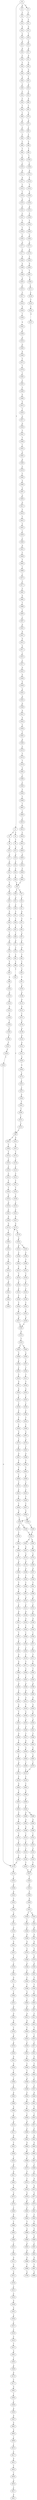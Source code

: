 strict digraph  {
	S0 -> S1 [ label = T ];
	S0 -> S2 [ label = A ];
	S0 -> S3 [ label = G ];
	S1 -> S4 [ label = C ];
	S1 -> S5 [ label = G ];
	S2 -> S6 [ label = T ];
	S3 -> S7 [ label = T ];
	S4 -> S8 [ label = T ];
	S5 -> S9 [ label = T ];
	S6 -> S10 [ label = G ];
	S7 -> S11 [ label = T ];
	S8 -> S12 [ label = G ];
	S9 -> S13 [ label = G ];
	S10 -> S14 [ label = A ];
	S11 -> S15 [ label = G ];
	S12 -> S16 [ label = A ];
	S13 -> S17 [ label = A ];
	S14 -> S18 [ label = G ];
	S15 -> S19 [ label = C ];
	S16 -> S20 [ label = T ];
	S17 -> S21 [ label = C ];
	S18 -> S22 [ label = A ];
	S19 -> S23 [ label = G ];
	S20 -> S24 [ label = C ];
	S21 -> S25 [ label = A ];
	S22 -> S26 [ label = A ];
	S23 -> S27 [ label = A ];
	S24 -> S28 [ label = C ];
	S25 -> S29 [ label = A ];
	S26 -> S30 [ label = C ];
	S27 -> S31 [ label = A ];
	S28 -> S32 [ label = T ];
	S29 -> S33 [ label = T ];
	S30 -> S34 [ label = T ];
	S31 -> S35 [ label = G ];
	S32 -> S36 [ label = T ];
	S32 -> S37 [ label = C ];
	S33 -> S38 [ label = A ];
	S34 -> S39 [ label = C ];
	S35 -> S40 [ label = G ];
	S36 -> S41 [ label = G ];
	S37 -> S42 [ label = C ];
	S38 -> S43 [ label = C ];
	S39 -> S44 [ label = G ];
	S40 -> S45 [ label = T ];
	S41 -> S46 [ label = C ];
	S42 -> S47 [ label = C ];
	S43 -> S48 [ label = C ];
	S44 -> S49 [ label = T ];
	S45 -> S50 [ label = A ];
	S46 -> S51 [ label = T ];
	S47 -> S52 [ label = A ];
	S48 -> S53 [ label = T ];
	S49 -> S54 [ label = C ];
	S50 -> S55 [ label = T ];
	S51 -> S56 [ label = C ];
	S52 -> S57 [ label = G ];
	S53 -> S58 [ label = A ];
	S54 -> S59 [ label = C ];
	S55 -> S60 [ label = A ];
	S56 -> S61 [ label = C ];
	S57 -> S62 [ label = G ];
	S58 -> S63 [ label = C ];
	S59 -> S64 [ label = T ];
	S60 -> S65 [ label = C ];
	S61 -> S66 [ label = T ];
	S62 -> S67 [ label = G ];
	S63 -> S68 [ label = T ];
	S64 -> S69 [ label = C ];
	S65 -> S70 [ label = G ];
	S66 -> S71 [ label = G ];
	S67 -> S72 [ label = C ];
	S68 -> S73 [ label = G ];
	S69 -> S74 [ label = G ];
	S70 -> S75 [ label = A ];
	S71 -> S76 [ label = T ];
	S72 -> S77 [ label = A ];
	S73 -> S78 [ label = T ];
	S74 -> S79 [ label = C ];
	S75 -> S80 [ label = T ];
	S76 -> S81 [ label = C ];
	S77 -> S82 [ label = T ];
	S78 -> S83 [ label = C ];
	S79 -> S84 [ label = T ];
	S80 -> S85 [ label = T ];
	S81 -> S86 [ label = C ];
	S82 -> S87 [ label = C ];
	S83 -> S88 [ label = T ];
	S84 -> S89 [ label = C ];
	S85 -> S90 [ label = C ];
	S86 -> S91 [ label = T ];
	S87 -> S92 [ label = G ];
	S88 -> S93 [ label = T ];
	S89 -> S94 [ label = T ];
	S90 -> S95 [ label = C ];
	S91 -> S96 [ label = T ];
	S92 -> S97 [ label = T ];
	S93 -> S98 [ label = A ];
	S94 -> S99 [ label = C ];
	S95 -> S100 [ label = T ];
	S96 -> S101 [ label = G ];
	S96 -> S102 [ label = C ];
	S97 -> S103 [ label = G ];
	S98 -> S104 [ label = G ];
	S99 -> S105 [ label = C ];
	S100 -> S106 [ label = T ];
	S101 -> S107 [ label = G ];
	S102 -> S108 [ label = T ];
	S103 -> S109 [ label = G ];
	S104 -> S110 [ label = G ];
	S105 -> S111 [ label = A ];
	S106 -> S112 [ label = A ];
	S107 -> S113 [ label = T ];
	S108 -> S114 [ label = T ];
	S109 -> S115 [ label = A ];
	S110 -> S116 [ label = T ];
	S111 -> S117 [ label = A ];
	S112 -> S118 [ label = T ];
	S113 -> S119 [ label = C ];
	S114 -> S120 [ label = C ];
	S115 -> S121 [ label = G ];
	S116 -> S122 [ label = G ];
	S117 -> S123 [ label = C ];
	S118 -> S124 [ label = T ];
	S119 -> S125 [ label = C ];
	S120 -> S126 [ label = T ];
	S121 -> S127 [ label = C ];
	S122 -> S128 [ label = T ];
	S123 -> S129 [ label = C ];
	S124 -> S130 [ label = A ];
	S125 -> S131 [ label = T ];
	S126 -> S132 [ label = C ];
	S127 -> S133 [ label = G ];
	S128 -> S134 [ label = T ];
	S129 -> S135 [ label = G ];
	S130 -> S136 [ label = T ];
	S131 -> S137 [ label = C ];
	S132 -> S138 [ label = T ];
	S133 -> S139 [ label = A ];
	S134 -> S140 [ label = C ];
	S135 -> S141 [ label = C ];
	S136 -> S142 [ label = A ];
	S137 -> S143 [ label = T ];
	S138 -> S144 [ label = T ];
	S139 -> S145 [ label = G ];
	S140 -> S146 [ label = T ];
	S141 -> S147 [ label = C ];
	S142 -> S148 [ label = T ];
	S143 -> S149 [ label = T ];
	S144 -> S150 [ label = G ];
	S145 -> S151 [ label = A ];
	S146 -> S152 [ label = T ];
	S147 -> S153 [ label = T ];
	S148 -> S154 [ label = T ];
	S149 -> S155 [ label = C ];
	S150 -> S156 [ label = G ];
	S151 -> S157 [ label = G ];
	S152 -> S158 [ label = C ];
	S153 -> S159 [ label = C ];
	S154 -> S160 [ label = C ];
	S155 -> S161 [ label = C ];
	S156 -> S162 [ label = C ];
	S157 -> S163 [ label = A ];
	S158 -> S164 [ label = C ];
	S159 -> S165 [ label = C ];
	S160 -> S166 [ label = G ];
	S161 -> S167 [ label = G ];
	S162 -> S168 [ label = A ];
	S163 -> S169 [ label = A ];
	S164 -> S170 [ label = G ];
	S165 -> S171 [ label = A ];
	S166 -> S172 [ label = G ];
	S167 -> S173 [ label = G ];
	S168 -> S174 [ label = G ];
	S169 -> S175 [ label = A ];
	S170 -> S176 [ label = C ];
	S170 -> S173 [ label = G ];
	S171 -> S177 [ label = C ];
	S172 -> S178 [ label = A ];
	S173 -> S179 [ label = T ];
	S174 -> S180 [ label = T ];
	S175 -> S181 [ label = C ];
	S176 -> S182 [ label = C ];
	S177 -> S183 [ label = A ];
	S178 -> S184 [ label = T ];
	S179 -> S185 [ label = G ];
	S180 -> S186 [ label = C ];
	S181 -> S187 [ label = T ];
	S182 -> S188 [ label = A ];
	S183 -> S189 [ label = A ];
	S184 -> S190 [ label = G ];
	S185 -> S191 [ label = G ];
	S185 -> S192 [ label = T ];
	S186 -> S193 [ label = G ];
	S187 -> S194 [ label = G ];
	S188 -> S195 [ label = A ];
	S189 -> S196 [ label = C ];
	S190 -> S197 [ label = T ];
	S191 -> S198 [ label = C ];
	S192 -> S199 [ label = C ];
	S193 -> S200 [ label = T ];
	S194 -> S201 [ label = T ];
	S195 -> S202 [ label = C ];
	S196 -> S203 [ label = A ];
	S197 -> S204 [ label = T ];
	S198 -> S205 [ label = T ];
	S199 -> S206 [ label = T ];
	S200 -> S207 [ label = C ];
	S201 -> S208 [ label = C ];
	S202 -> S209 [ label = A ];
	S203 -> S210 [ label = C ];
	S204 -> S211 [ label = T ];
	S205 -> S212 [ label = C ];
	S206 -> S213 [ label = T ];
	S207 -> S214 [ label = A ];
	S208 -> S215 [ label = C ];
	S209 -> S216 [ label = A ];
	S210 -> S217 [ label = T ];
	S211 -> S218 [ label = C ];
	S212 -> S219 [ label = T ];
	S213 -> S220 [ label = T ];
	S214 -> S221 [ label = C ];
	S215 -> S222 [ label = T ];
	S216 -> S223 [ label = A ];
	S217 -> S224 [ label = T ];
	S218 -> S225 [ label = T ];
	S219 -> S226 [ label = C ];
	S220 -> S227 [ label = C ];
	S221 -> S228 [ label = A ];
	S222 -> S96 [ label = T ];
	S223 -> S229 [ label = G ];
	S224 -> S230 [ label = A ];
	S225 -> S231 [ label = C ];
	S226 -> S232 [ label = C ];
	S227 -> S233 [ label = C ];
	S228 -> S234 [ label = G ];
	S229 -> S235 [ label = A ];
	S230 -> S236 [ label = T ];
	S231 -> S237 [ label = G ];
	S232 -> S238 [ label = T ];
	S233 -> S239 [ label = T ];
	S234 -> S240 [ label = G ];
	S235 -> S241 [ label = G ];
	S236 -> S242 [ label = A ];
	S237 -> S243 [ label = T ];
	S238 -> S244 [ label = C ];
	S239 -> S245 [ label = C ];
	S240 -> S246 [ label = T ];
	S241 -> S247 [ label = G ];
	S242 -> S248 [ label = A ];
	S243 -> S249 [ label = T ];
	S243 -> S250 [ label = C ];
	S244 -> S251 [ label = C ];
	S245 -> S252 [ label = C ];
	S247 -> S253 [ label = T ];
	S248 -> S254 [ label = A ];
	S249 -> S255 [ label = T ];
	S250 -> S256 [ label = T ];
	S251 -> S257 [ label = G ];
	S252 -> S258 [ label = G ];
	S253 -> S259 [ label = C ];
	S254 -> S260 [ label = G ];
	S255 -> S261 [ label = A ];
	S255 -> S262 [ label = G ];
	S256 -> S263 [ label = C ];
	S257 -> S264 [ label = G ];
	S258 -> S264 [ label = G ];
	S259 -> S265 [ label = A ];
	S260 -> S266 [ label = A ];
	S261 -> S267 [ label = A ];
	S262 -> S268 [ label = A ];
	S263 -> S269 [ label = T ];
	S264 -> S270 [ label = G ];
	S265 -> S271 [ label = G ];
	S266 -> S272 [ label = C ];
	S267 -> S273 [ label = G ];
	S268 -> S274 [ label = G ];
	S269 -> S275 [ label = G ];
	S270 -> S276 [ label = T ];
	S271 -> S277 [ label = A ];
	S272 -> S278 [ label = T ];
	S273 -> S279 [ label = G ];
	S274 -> S280 [ label = G ];
	S275 -> S281 [ label = G ];
	S276 -> S282 [ label = G ];
	S276 -> S283 [ label = A ];
	S277 -> S284 [ label = C ];
	S278 -> S285 [ label = T ];
	S279 -> S286 [ label = G ];
	S280 -> S287 [ label = G ];
	S281 -> S288 [ label = G ];
	S282 -> S289 [ label = G ];
	S283 -> S290 [ label = A ];
	S284 -> S291 [ label = C ];
	S285 -> S292 [ label = T ];
	S286 -> S293 [ label = T ];
	S287 -> S294 [ label = T ];
	S288 -> S295 [ label = T ];
	S289 -> S296 [ label = C ];
	S290 -> S297 [ label = T ];
	S291 -> S298 [ label = G ];
	S292 -> S299 [ label = T ];
	S293 -> S300 [ label = C ];
	S294 -> S301 [ label = T ];
	S295 -> S302 [ label = T ];
	S296 -> S303 [ label = T ];
	S297 -> S304 [ label = T ];
	S298 -> S305 [ label = G ];
	S299 -> S306 [ label = G ];
	S300 -> S307 [ label = T ];
	S301 -> S308 [ label = T ];
	S302 -> S309 [ label = T ];
	S303 -> S310 [ label = T ];
	S304 -> S311 [ label = T ];
	S305 -> S312 [ label = A ];
	S306 -> S313 [ label = G ];
	S307 -> S314 [ label = A ];
	S308 -> S315 [ label = A ];
	S309 -> S316 [ label = C ];
	S310 -> S317 [ label = G ];
	S311 -> S318 [ label = T ];
	S312 -> S319 [ label = C ];
	S313 -> S320 [ label = T ];
	S314 -> S321 [ label = C ];
	S315 -> S322 [ label = C ];
	S316 -> S323 [ label = C ];
	S317 -> S324 [ label = A ];
	S318 -> S325 [ label = A ];
	S319 -> S326 [ label = A ];
	S320 -> S327 [ label = G ];
	S321 -> S328 [ label = A ];
	S322 -> S329 [ label = G ];
	S323 -> S330 [ label = A ];
	S324 -> S331 [ label = C ];
	S325 -> S332 [ label = C ];
	S326 -> S333 [ label = A ];
	S327 -> S334 [ label = G ];
	S328 -> S335 [ label = A ];
	S329 -> S336 [ label = A ];
	S330 -> S337 [ label = T ];
	S331 -> S338 [ label = T ];
	S332 -> S339 [ label = T ];
	S333 -> S340 [ label = T ];
	S334 -> S341 [ label = T ];
	S335 -> S342 [ label = C ];
	S336 -> S343 [ label = C ];
	S337 -> S344 [ label = T ];
	S338 -> S345 [ label = T ];
	S339 -> S346 [ label = C ];
	S340 -> S347 [ label = G ];
	S341 -> S348 [ label = T ];
	S342 -> S349 [ label = C ];
	S343 -> S350 [ label = C ];
	S344 -> S351 [ label = T ];
	S345 -> S352 [ label = T ];
	S346 -> S353 [ label = T ];
	S347 -> S354 [ label = A ];
	S348 -> S355 [ label = C ];
	S349 -> S356 [ label = T ];
	S350 -> S357 [ label = T ];
	S351 -> S358 [ label = C ];
	S352 -> S359 [ label = C ];
	S353 -> S360 [ label = C ];
	S354 -> S361 [ label = C ];
	S355 -> S362 [ label = G ];
	S356 -> S363 [ label = C ];
	S357 -> S364 [ label = C ];
	S358 -> S365 [ label = G ];
	S359 -> S366 [ label = G ];
	S360 -> S367 [ label = G ];
	S361 -> S368 [ label = C ];
	S362 -> S369 [ label = A ];
	S363 -> S370 [ label = C ];
	S364 -> S371 [ label = T ];
	S365 -> S372 [ label = G ];
	S366 -> S373 [ label = T ];
	S367 -> S374 [ label = G ];
	S368 -> S375 [ label = T ];
	S369 -> S376 [ label = C ];
	S370 -> S377 [ label = T ];
	S371 -> S378 [ label = T ];
	S372 -> S379 [ label = A ];
	S373 -> S380 [ label = T ];
	S374 -> S381 [ label = T ];
	S375 -> S382 [ label = A ];
	S376 -> S383 [ label = C ];
	S377 -> S384 [ label = G ];
	S378 -> S385 [ label = T ];
	S379 -> S386 [ label = T ];
	S380 -> S387 [ label = G ];
	S381 -> S388 [ label = G ];
	S382 -> S389 [ label = C ];
	S383 -> S390 [ label = A ];
	S384 -> S391 [ label = C ];
	S385 -> S392 [ label = C ];
	S386 -> S393 [ label = T ];
	S387 -> S394 [ label = T ];
	S388 -> S395 [ label = T ];
	S389 -> S396 [ label = A ];
	S390 -> S397 [ label = G ];
	S391 -> S398 [ label = A ];
	S392 -> S399 [ label = A ];
	S393 -> S400 [ label = A ];
	S394 -> S401 [ label = T ];
	S395 -> S402 [ label = T ];
	S396 -> S403 [ label = C ];
	S397 -> S404 [ label = G ];
	S398 -> S405 [ label = G ];
	S399 -> S406 [ label = G ];
	S400 -> S407 [ label = T ];
	S401 -> S408 [ label = T ];
	S402 -> S409 [ label = A ];
	S403 -> S410 [ label = A ];
	S404 -> S411 [ label = G ];
	S405 -> S412 [ label = G ];
	S406 -> S413 [ label = G ];
	S407 -> S414 [ label = G ];
	S408 -> S415 [ label = T ];
	S409 -> S416 [ label = T ];
	S410 -> S417 [ label = T ];
	S411 -> S418 [ label = T ];
	S412 -> S419 [ label = T ];
	S413 -> S420 [ label = A ];
	S414 -> S421 [ label = A ];
	S415 -> S422 [ label = C ];
	S416 -> S423 [ label = C ];
	S417 -> S424 [ label = G ];
	S418 -> S425 [ label = C ];
	S419 -> S426 [ label = G ];
	S420 -> S427 [ label = A ];
	S421 -> S428 [ label = T ];
	S422 -> S429 [ label = T ];
	S423 -> S430 [ label = T ];
	S424 -> S431 [ label = T ];
	S425 -> S432 [ label = G ];
	S426 -> S433 [ label = G ];
	S427 -> S434 [ label = G ];
	S428 -> S435 [ label = T ];
	S429 -> S436 [ label = C ];
	S430 -> S437 [ label = C ];
	S431 -> S438 [ label = T ];
	S432 -> S439 [ label = C ];
	S433 -> S440 [ label = G ];
	S434 -> S441 [ label = G ];
	S435 -> S442 [ label = T ];
	S436 -> S443 [ label = G ];
	S437 -> S444 [ label = G ];
	S438 -> S445 [ label = C ];
	S439 -> S446 [ label = C ];
	S440 -> S447 [ label = T ];
	S441 -> S448 [ label = T ];
	S442 -> S449 [ label = G ];
	S443 -> S243 [ label = T ];
	S444 -> S450 [ label = T ];
	S445 -> S451 [ label = A ];
	S446 -> S452 [ label = A ];
	S447 -> S453 [ label = A ];
	S448 -> S454 [ label = A ];
	S449 -> S455 [ label = T ];
	S450 -> S456 [ label = T ];
	S451 -> S457 [ label = G ];
	S452 -> S458 [ label = C ];
	S453 -> S459 [ label = G ];
	S454 -> S460 [ label = G ];
	S455 -> S461 [ label = T ];
	S456 -> S255 [ label = T ];
	S457 -> S462 [ label = G ];
	S458 -> S463 [ label = T ];
	S459 -> S464 [ label = G ];
	S460 -> S465 [ label = G ];
	S461 -> S466 [ label = C ];
	S462 -> S467 [ label = T ];
	S463 -> S468 [ label = C ];
	S464 -> S469 [ label = T ];
	S465 -> S470 [ label = T ];
	S466 -> S471 [ label = A ];
	S467 -> S472 [ label = G ];
	S468 -> S473 [ label = C ];
	S469 -> S474 [ label = C ];
	S470 -> S474 [ label = C ];
	S471 -> S475 [ label = T ];
	S472 -> S476 [ label = A ];
	S473 -> S477 [ label = T ];
	S474 -> S478 [ label = C ];
	S475 -> S479 [ label = T ];
	S476 -> S480 [ label = T ];
	S477 -> S481 [ label = C ];
	S478 -> S482 [ label = C ];
	S479 -> S483 [ label = A ];
	S480 -> S484 [ label = A ];
	S481 -> S485 [ label = G ];
	S482 -> S486 [ label = G ];
	S483 -> S487 [ label = C ];
	S484 -> S488 [ label = C ];
	S485 -> S489 [ label = T ];
	S486 -> S490 [ label = A ];
	S487 -> S491 [ label = T ];
	S488 -> S492 [ label = T ];
	S489 -> S493 [ label = C ];
	S490 -> S494 [ label = A ];
	S491 -> S495 [ label = T ];
	S492 -> S496 [ label = A ];
	S493 -> S497 [ label = C ];
	S494 -> S498 [ label = G ];
	S494 -> S499 [ label = A ];
	S495 -> S500 [ label = T ];
	S496 -> S501 [ label = C ];
	S497 -> S502 [ label = A ];
	S498 -> S503 [ label = A ];
	S499 -> S504 [ label = A ];
	S500 -> S505 [ label = T ];
	S501 -> S506 [ label = C ];
	S502 -> S507 [ label = A ];
	S503 -> S508 [ label = A ];
	S504 -> S509 [ label = A ];
	S505 -> S510 [ label = C ];
	S506 -> S511 [ label = G ];
	S507 -> S512 [ label = G ];
	S508 -> S513 [ label = C ];
	S509 -> S514 [ label = C ];
	S510 -> S515 [ label = T ];
	S511 -> S516 [ label = G ];
	S512 -> S517 [ label = G ];
	S513 -> S518 [ label = C ];
	S514 -> S519 [ label = C ];
	S515 -> S520 [ label = T ];
	S516 -> S521 [ label = G ];
	S517 -> S522 [ label = C ];
	S518 -> S523 [ label = T ];
	S519 -> S524 [ label = T ];
	S520 -> S525 [ label = C ];
	S521 -> S526 [ label = T ];
	S522 -> S527 [ label = C ];
	S523 -> S528 [ label = C ];
	S524 -> S529 [ label = C ];
	S525 -> S530 [ label = C ];
	S526 -> S531 [ label = C ];
	S527 -> S532 [ label = G ];
	S528 -> S533 [ label = T ];
	S529 -> S534 [ label = T ];
	S530 -> S170 [ label = G ];
	S531 -> S535 [ label = C ];
	S532 -> S536 [ label = A ];
	S533 -> S537 [ label = G ];
	S534 -> S537 [ label = G ];
	S535 -> S538 [ label = A ];
	S536 -> S539 [ label = G ];
	S537 -> S540 [ label = T ];
	S538 -> S541 [ label = A ];
	S539 -> S542 [ label = A ];
	S540 -> S543 [ label = G ];
	S541 -> S544 [ label = A ];
	S542 -> S545 [ label = A ];
	S543 -> S546 [ label = T ];
	S544 -> S547 [ label = C ];
	S545 -> S548 [ label = G ];
	S546 -> S549 [ label = A ];
	S547 -> S550 [ label = T ];
	S548 -> S551 [ label = A ];
	S549 -> S552 [ label = T ];
	S550 -> S553 [ label = C ];
	S551 -> S554 [ label = A ];
	S552 -> S555 [ label = G ];
	S552 -> S556 [ label = T ];
	S553 -> S557 [ label = T ];
	S554 -> S558 [ label = G ];
	S555 -> S559 [ label = T ];
	S556 -> S560 [ label = T ];
	S557 -> S561 [ label = A ];
	S558 -> S562 [ label = T ];
	S559 -> S563 [ label = A ];
	S560 -> S564 [ label = C ];
	S561 -> S565 [ label = T ];
	S562 -> S566 [ label = A ];
	S563 -> S567 [ label = G ];
	S564 -> S568 [ label = G ];
	S565 -> S569 [ label = A ];
	S566 -> S570 [ label = C ];
	S567 -> S571 [ label = G ];
	S568 -> S572 [ label = A ];
	S569 -> S573 [ label = A ];
	S570 -> S574 [ label = T ];
	S571 -> S575 [ label = G ];
	S572 -> S576 [ label = G ];
	S573 -> S577 [ label = C ];
	S574 -> S578 [ label = T ];
	S575 -> S579 [ label = G ];
	S576 -> S580 [ label = G ];
	S577 -> S581 [ label = G ];
	S578 -> S582 [ label = G ];
	S579 -> S583 [ label = G ];
	S580 -> S584 [ label = G ];
	S581 -> S585 [ label = T ];
	S582 -> S586 [ label = T ];
	S583 -> S587 [ label = T ];
	S584 -> S588 [ label = T ];
	S585 -> S589 [ label = C ];
	S586 -> S590 [ label = C ];
	S587 -> S591 [ label = T ];
	S588 -> S592 [ label = C ];
	S589 -> S593 [ label = A ];
	S590 -> S594 [ label = T ];
	S591 -> S595 [ label = T ];
	S592 -> S596 [ label = T ];
	S593 -> S597 [ label = A ];
	S594 -> S598 [ label = C ];
	S595 -> S599 [ label = C ];
	S596 -> S600 [ label = G ];
	S597 -> S601 [ label = A ];
	S598 -> S602 [ label = T ];
	S599 -> S603 [ label = T ];
	S600 -> S604 [ label = T ];
	S601 -> S605 [ label = A ];
	S602 -> S606 [ label = C ];
	S603 -> S607 [ label = G ];
	S604 -> S608 [ label = G ];
	S605 -> S609 [ label = C ];
	S606 -> S610 [ label = T ];
	S607 -> S611 [ label = C ];
	S608 -> S612 [ label = A ];
	S609 -> S613 [ label = T ];
	S610 -> S614 [ label = G ];
	S611 -> S615 [ label = A ];
	S612 -> S616 [ label = A ];
	S613 -> S617 [ label = C ];
	S614 -> S618 [ label = C ];
	S615 -> S619 [ label = T ];
	S616 -> S620 [ label = T ];
	S617 -> S621 [ label = A ];
	S618 -> S622 [ label = T ];
	S619 -> S623 [ label = C ];
	S620 -> S624 [ label = C ];
	S621 -> S625 [ label = C ];
	S622 -> S626 [ label = G ];
	S623 -> S627 [ label = C ];
	S624 -> S628 [ label = C ];
	S625 -> S629 [ label = C ];
	S626 -> S630 [ label = A ];
	S627 -> S631 [ label = T ];
	S628 -> S632 [ label = T ];
	S629 -> S633 [ label = G ];
	S630 -> S634 [ label = T ];
	S631 -> S635 [ label = C ];
	S632 -> S636 [ label = T ];
	S633 -> S637 [ label = T ];
	S634 -> S638 [ label = C ];
	S635 -> S639 [ label = C ];
	S636 -> S640 [ label = C ];
	S637 -> S641 [ label = A ];
	S638 -> S642 [ label = C ];
	S639 -> S643 [ label = T ];
	S640 -> S644 [ label = T ];
	S642 -> S32 [ label = T ];
	S643 -> S645 [ label = C ];
	S644 -> S646 [ label = A ];
	S645 -> S647 [ label = T ];
	S646 -> S648 [ label = T ];
	S647 -> S649 [ label = A ];
	S648 -> S650 [ label = C ];
	S649 -> S651 [ label = C ];
	S650 -> S652 [ label = A ];
	S651 -> S653 [ label = C ];
	S652 -> S654 [ label = C ];
	S653 -> S655 [ label = C ];
	S654 -> S656 [ label = C ];
	S655 -> S657 [ label = A ];
	S656 -> S658 [ label = G ];
	S657 -> S659 [ label = C ];
	S658 -> S660 [ label = C ];
	S659 -> S661 [ label = G ];
	S660 -> S662 [ label = G ];
	S661 -> S663 [ label = G ];
	S662 -> S664 [ label = G ];
	S663 -> S665 [ label = G ];
	S664 -> S666 [ label = A ];
	S665 -> S667 [ label = C ];
	S666 -> S668 [ label = C ];
	S667 -> S669 [ label = T ];
	S668 -> S670 [ label = T ];
	S669 -> S671 [ label = C ];
	S670 -> S672 [ label = T ];
	S671 -> S673 [ label = A ];
	S672 -> S674 [ label = C ];
	S673 -> S675 [ label = A ];
	S674 -> S676 [ label = A ];
	S675 -> S677 [ label = G ];
	S676 -> S678 [ label = G ];
	S677 -> S679 [ label = G ];
	S678 -> S680 [ label = G ];
	S679 -> S681 [ label = T ];
	S680 -> S682 [ label = T ];
	S681 -> S683 [ label = C ];
	S682 -> S684 [ label = C ];
	S683 -> S685 [ label = T ];
	S684 -> S686 [ label = T ];
	S685 -> S687 [ label = G ];
	S686 -> S688 [ label = A ];
	S687 -> S689 [ label = G ];
	S688 -> S690 [ label = C ];
	S689 -> S691 [ label = C ];
	S690 -> S692 [ label = G ];
	S691 -> S693 [ label = G ];
	S692 -> S694 [ label = G ];
	S693 -> S695 [ label = G ];
	S694 -> S696 [ label = G ];
	S695 -> S697 [ label = T ];
	S696 -> S698 [ label = T ];
	S697 -> S699 [ label = A ];
	S698 -> S700 [ label = A ];
}
